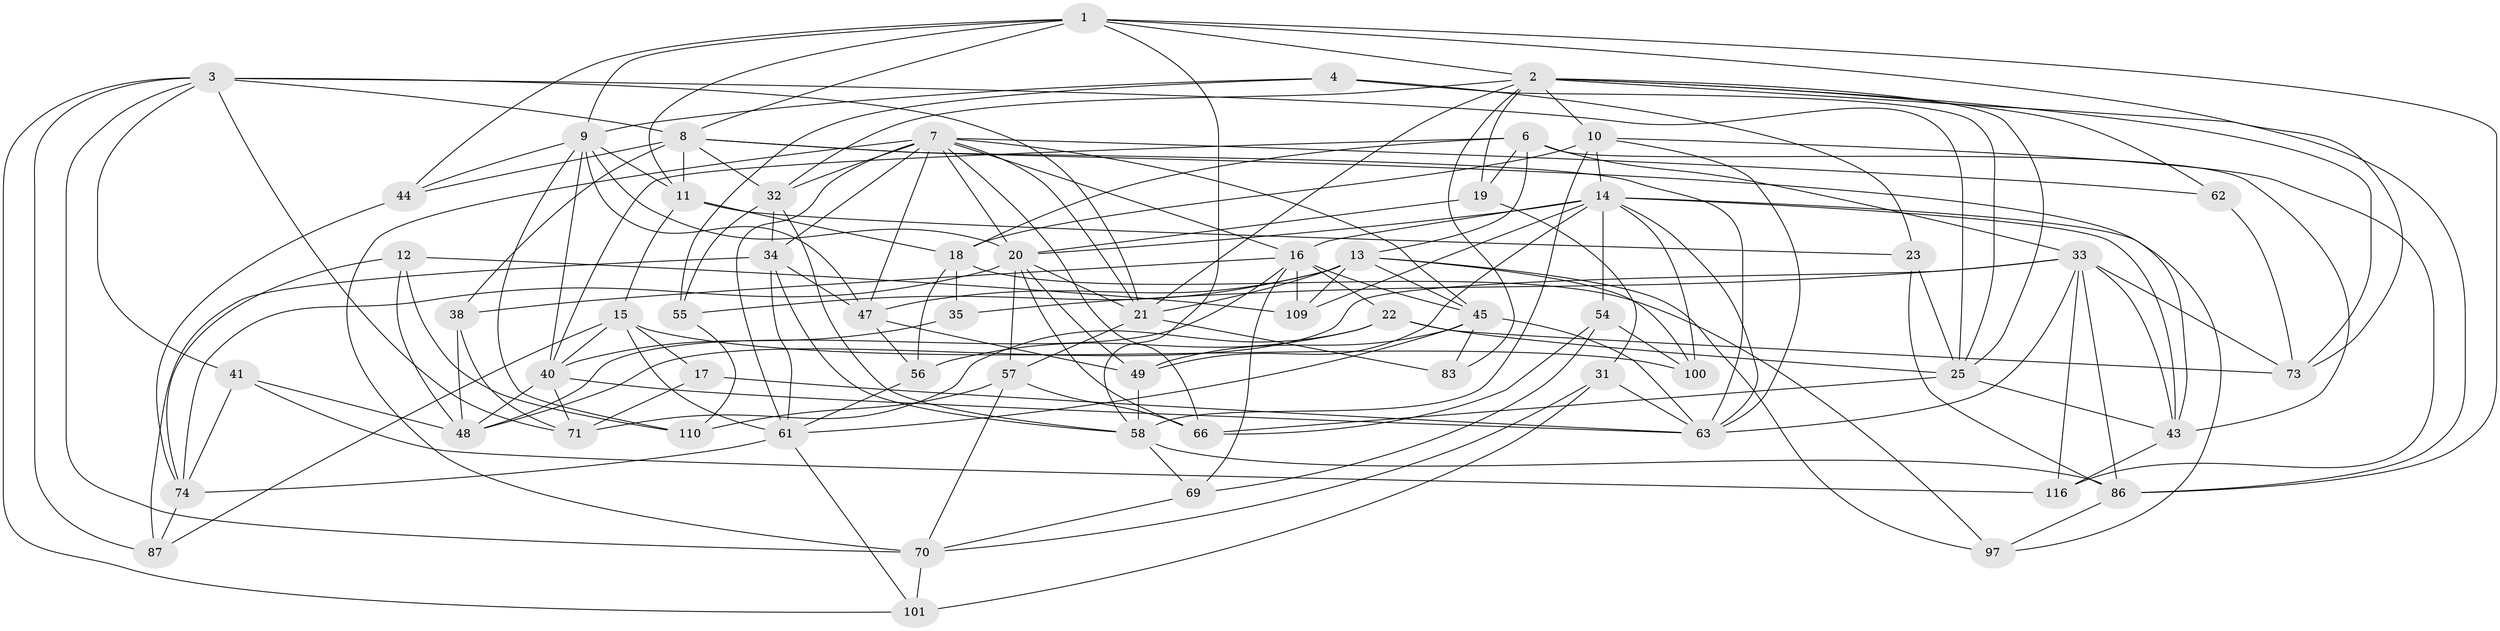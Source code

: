 // original degree distribution, {4: 1.0}
// Generated by graph-tools (version 1.1) at 2025/16/03/09/25 04:16:37]
// undirected, 60 vertices, 171 edges
graph export_dot {
graph [start="1"]
  node [color=gray90,style=filled];
  1 [super="+5+27"];
  2 [super="+26+98"];
  3 [super="+36+113"];
  4;
  6 [super="+77"];
  7 [super="+79+112"];
  8 [super="+29"];
  9 [super="+92"];
  10 [super="+50"];
  11 [super="+120"];
  12;
  13 [super="+30"];
  14 [super="+89+68+105"];
  15 [super="+42"];
  16 [super="+65+28"];
  17;
  18 [super="+39"];
  19;
  20 [super="+24+51"];
  21 [super="+60"];
  22 [super="+37"];
  23;
  25 [super="+53+80"];
  31;
  32 [super="+82"];
  33 [super="+85+93"];
  34 [super="+46"];
  35;
  38;
  40 [super="+52"];
  41;
  43 [super="+104"];
  44;
  45 [super="+115+108"];
  47 [super="+94"];
  48 [super="+103"];
  49 [super="+59"];
  54;
  55;
  56;
  57 [super="+64"];
  58 [super="+91+118"];
  61 [super="+114+72"];
  62;
  63 [super="+76+78"];
  66 [super="+88"];
  69;
  70 [super="+96"];
  71 [super="+95"];
  73 [super="+99"];
  74 [super="+111"];
  83;
  86 [super="+117"];
  87;
  97;
  100;
  101;
  109;
  110;
  116;
  1 -- 73;
  1 -- 8;
  1 -- 44;
  1 -- 86;
  1 -- 2;
  1 -- 11;
  1 -- 58;
  1 -- 9;
  2 -- 25;
  2 -- 21;
  2 -- 83;
  2 -- 86;
  2 -- 10;
  2 -- 62;
  2 -- 73;
  2 -- 19;
  2 -- 32;
  3 -- 87;
  3 -- 41;
  3 -- 8;
  3 -- 101;
  3 -- 71;
  3 -- 21;
  3 -- 70;
  3 -- 25;
  4 -- 55;
  4 -- 23;
  4 -- 25;
  4 -- 9;
  6 -- 19;
  6 -- 13;
  6 -- 43;
  6 -- 33;
  6 -- 18;
  6 -- 40;
  7 -- 47;
  7 -- 62;
  7 -- 34;
  7 -- 66;
  7 -- 70;
  7 -- 45;
  7 -- 16;
  7 -- 21;
  7 -- 61 [weight=2];
  7 -- 32;
  7 -- 20;
  8 -- 38;
  8 -- 63;
  8 -- 32;
  8 -- 43;
  8 -- 11;
  8 -- 44;
  9 -- 44;
  9 -- 110;
  9 -- 20;
  9 -- 40;
  9 -- 11;
  9 -- 47;
  10 -- 63;
  10 -- 14;
  10 -- 18;
  10 -- 116;
  10 -- 58;
  11 -- 23;
  11 -- 15;
  11 -- 18;
  12 -- 110;
  12 -- 48;
  12 -- 74;
  12 -- 109;
  13 -- 45;
  13 -- 97;
  13 -- 100;
  13 -- 21;
  13 -- 109;
  13 -- 55;
  13 -- 47;
  14 -- 49;
  14 -- 97;
  14 -- 54;
  14 -- 16;
  14 -- 100;
  14 -- 109;
  14 -- 43;
  14 -- 20;
  14 -- 63;
  15 -- 17;
  15 -- 61;
  15 -- 100;
  15 -- 87;
  15 -- 40;
  16 -- 69;
  16 -- 109;
  16 -- 45;
  16 -- 38;
  16 -- 48;
  16 -- 22;
  17 -- 71 [weight=2];
  17 -- 63;
  18 -- 56;
  18 -- 35;
  18 -- 97;
  19 -- 20;
  19 -- 31;
  20 -- 49;
  20 -- 66 [weight=2];
  20 -- 21;
  20 -- 74;
  20 -- 57;
  21 -- 57 [weight=2];
  21 -- 83;
  22 -- 56;
  22 -- 25 [weight=2];
  22 -- 73;
  22 -- 71;
  23 -- 86;
  23 -- 25;
  25 -- 43;
  25 -- 66;
  31 -- 101;
  31 -- 70;
  31 -- 63;
  32 -- 34;
  32 -- 58;
  32 -- 55;
  33 -- 35;
  33 -- 63;
  33 -- 116;
  33 -- 86;
  33 -- 73;
  33 -- 48;
  33 -- 43;
  34 -- 87;
  34 -- 61;
  34 -- 47;
  34 -- 58;
  35 -- 40 [weight=2];
  38 -- 48;
  38 -- 71;
  40 -- 63;
  40 -- 71;
  40 -- 48;
  41 -- 116;
  41 -- 48;
  41 -- 74;
  43 -- 116;
  44 -- 74;
  45 -- 83 [weight=2];
  45 -- 61;
  45 -- 49;
  45 -- 63;
  47 -- 56;
  47 -- 49;
  49 -- 58 [weight=2];
  54 -- 66;
  54 -- 100;
  54 -- 69;
  55 -- 110;
  56 -- 61;
  57 -- 70;
  57 -- 66;
  57 -- 110;
  58 -- 86;
  58 -- 69;
  61 -- 101;
  61 -- 74;
  62 -- 73 [weight=2];
  69 -- 70;
  70 -- 101;
  74 -- 87;
  86 -- 97;
}
